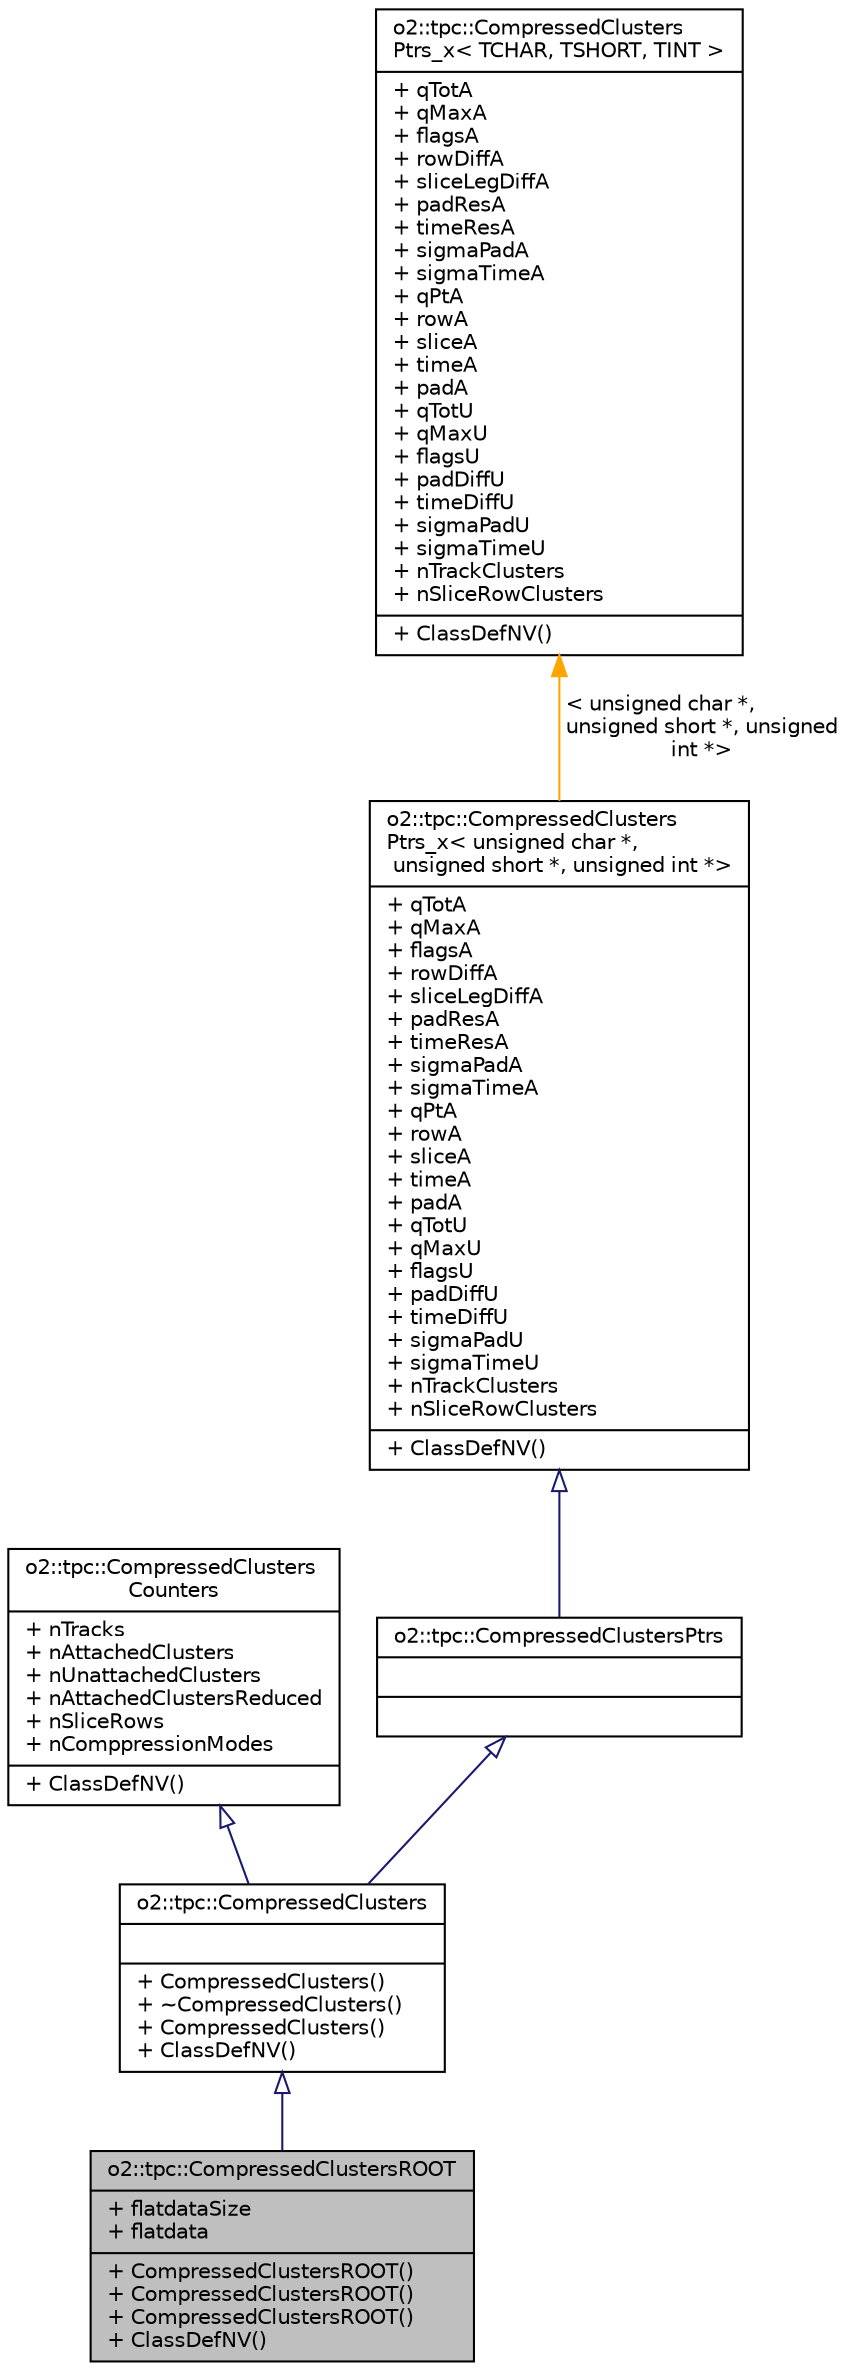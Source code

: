 digraph "o2::tpc::CompressedClustersROOT"
{
 // INTERACTIVE_SVG=YES
  bgcolor="transparent";
  edge [fontname="Helvetica",fontsize="10",labelfontname="Helvetica",labelfontsize="10"];
  node [fontname="Helvetica",fontsize="10",shape=record];
  Node0 [label="{o2::tpc::CompressedClustersROOT\n|+ flatdataSize\l+ flatdata\l|+ CompressedClustersROOT()\l+ CompressedClustersROOT()\l+ CompressedClustersROOT()\l+ ClassDefNV()\l}",height=0.2,width=0.4,color="black", fillcolor="grey75", style="filled", fontcolor="black"];
  Node1 -> Node0 [dir="back",color="midnightblue",fontsize="10",style="solid",arrowtail="onormal",fontname="Helvetica"];
  Node1 [label="{o2::tpc::CompressedClusters\n||+ CompressedClusters()\l+ ~CompressedClusters()\l+ CompressedClusters()\l+ ClassDefNV()\l}",height=0.2,width=0.4,color="black",URL="$d6/d95/structo2_1_1tpc_1_1CompressedClusters.html"];
  Node2 -> Node1 [dir="back",color="midnightblue",fontsize="10",style="solid",arrowtail="onormal",fontname="Helvetica"];
  Node2 [label="{o2::tpc::CompressedClusters\lCounters\n|+ nTracks\l+ nAttachedClusters\l+ nUnattachedClusters\l+ nAttachedClustersReduced\l+ nSliceRows\l+ nComppressionModes\l|+ ClassDefNV()\l}",height=0.2,width=0.4,color="black",URL="$dd/dd7/structo2_1_1tpc_1_1CompressedClustersCounters.html"];
  Node3 -> Node1 [dir="back",color="midnightblue",fontsize="10",style="solid",arrowtail="onormal",fontname="Helvetica"];
  Node3 [label="{o2::tpc::CompressedClustersPtrs\n||}",height=0.2,width=0.4,color="black",URL="$dd/d10/structo2_1_1tpc_1_1CompressedClustersPtrs.html"];
  Node4 -> Node3 [dir="back",color="midnightblue",fontsize="10",style="solid",arrowtail="onormal",fontname="Helvetica"];
  Node4 [label="{o2::tpc::CompressedClusters\lPtrs_x\< unsigned char *,\l unsigned short *, unsigned int *\>\n|+ qTotA\l+ qMaxA\l+ flagsA\l+ rowDiffA\l+ sliceLegDiffA\l+ padResA\l+ timeResA\l+ sigmaPadA\l+ sigmaTimeA\l+ qPtA\l+ rowA\l+ sliceA\l+ timeA\l+ padA\l+ qTotU\l+ qMaxU\l+ flagsU\l+ padDiffU\l+ timeDiffU\l+ sigmaPadU\l+ sigmaTimeU\l+ nTrackClusters\l+ nSliceRowClusters\l|+ ClassDefNV()\l}",height=0.2,width=0.4,color="black",URL="$d7/dea/structo2_1_1tpc_1_1CompressedClustersPtrs__x.html"];
  Node5 -> Node4 [dir="back",color="orange",fontsize="10",style="solid",label=" \< unsigned char *,\l unsigned short *, unsigned\l int *\>" ,fontname="Helvetica"];
  Node5 [label="{o2::tpc::CompressedClusters\lPtrs_x\< TCHAR, TSHORT, TINT \>\n|+ qTotA\l+ qMaxA\l+ flagsA\l+ rowDiffA\l+ sliceLegDiffA\l+ padResA\l+ timeResA\l+ sigmaPadA\l+ sigmaTimeA\l+ qPtA\l+ rowA\l+ sliceA\l+ timeA\l+ padA\l+ qTotU\l+ qMaxU\l+ flagsU\l+ padDiffU\l+ timeDiffU\l+ sigmaPadU\l+ sigmaTimeU\l+ nTrackClusters\l+ nSliceRowClusters\l|+ ClassDefNV()\l}",height=0.2,width=0.4,color="black",URL="$d7/dea/structo2_1_1tpc_1_1CompressedClustersPtrs__x.html"];
}
